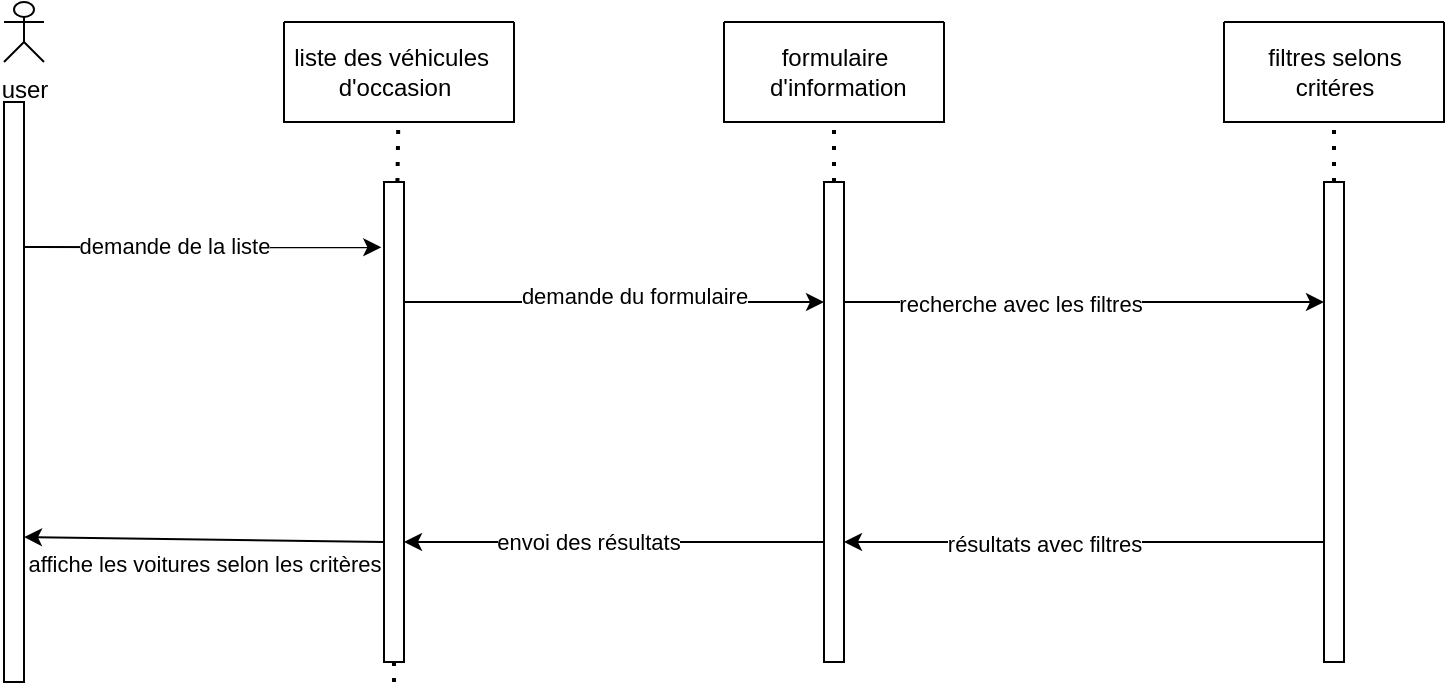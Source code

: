 <mxfile>
    <diagram id="1SrfKtCcCkCLNsGzjRv4" name="Page-1">
        <mxGraphModel dx="571" dy="324" grid="1" gridSize="10" guides="1" tooltips="1" connect="1" arrows="1" fold="1" page="1" pageScale="1" pageWidth="850" pageHeight="1100" math="0" shadow="0">
            <root>
                <mxCell id="0"/>
                <mxCell id="1" parent="0"/>
                <mxCell id="16" style="edgeStyle=none;html=1;exitX=1;exitY=0.25;exitDx=0;exitDy=0;entryX=-0.135;entryY=0.136;entryDx=0;entryDy=0;entryPerimeter=0;" edge="1" parent="1" source="2" target="12">
                    <mxGeometry relative="1" as="geometry"/>
                </mxCell>
                <mxCell id="30" value="demande de la liste" style="edgeLabel;html=1;align=center;verticalAlign=middle;resizable=0;points=[];" vertex="1" connectable="0" parent="16">
                    <mxGeometry x="-0.162" y="1" relative="1" as="geometry">
                        <mxPoint as="offset"/>
                    </mxGeometry>
                </mxCell>
                <mxCell id="2" value="" style="rounded=0;whiteSpace=wrap;html=1;" vertex="1" parent="1">
                    <mxGeometry x="10" y="60" width="10" height="290" as="geometry"/>
                </mxCell>
                <mxCell id="3" value="user&lt;br&gt;" style="shape=umlActor;verticalLabelPosition=bottom;verticalAlign=top;html=1;outlineConnect=0;" vertex="1" parent="1">
                    <mxGeometry x="10" y="10" width="20" height="30" as="geometry"/>
                </mxCell>
                <mxCell id="5" value="" style="swimlane;startSize=0;" vertex="1" parent="1">
                    <mxGeometry x="370" y="20" width="110" height="50" as="geometry"/>
                </mxCell>
                <mxCell id="29" value="formulaire&lt;br&gt;&amp;nbsp;d'information" style="text;html=1;align=center;verticalAlign=middle;resizable=0;points=[];autosize=1;strokeColor=none;fillColor=none;" vertex="1" parent="5">
                    <mxGeometry x="5" y="5" width="100" height="40" as="geometry"/>
                </mxCell>
                <mxCell id="6" value="" style="swimlane;startSize=0;" vertex="1" parent="1">
                    <mxGeometry x="150" y="20" width="115" height="50" as="geometry"/>
                </mxCell>
                <mxCell id="26" value="liste des véhicules&amp;nbsp;&lt;br&gt;d'occasion" style="text;html=1;align=center;verticalAlign=middle;resizable=0;points=[];autosize=1;strokeColor=none;fillColor=none;" vertex="1" parent="6">
                    <mxGeometry x="-5" y="5" width="120" height="40" as="geometry"/>
                </mxCell>
                <mxCell id="9" value="" style="endArrow=none;dashed=1;html=1;dashPattern=1 3;strokeWidth=2;startArrow=none;" edge="1" parent="1" source="12" target="6">
                    <mxGeometry width="50" height="50" relative="1" as="geometry">
                        <mxPoint x="205" y="350" as="sourcePoint"/>
                        <mxPoint x="60" y="20" as="targetPoint"/>
                    </mxGeometry>
                </mxCell>
                <mxCell id="10" value="" style="endArrow=none;dashed=1;html=1;dashPattern=1 3;strokeWidth=2;startArrow=none;" edge="1" parent="1" source="14" target="5">
                    <mxGeometry width="50" height="50" relative="1" as="geometry">
                        <mxPoint x="425" y="340" as="sourcePoint"/>
                        <mxPoint x="215" y="80" as="targetPoint"/>
                    </mxGeometry>
                </mxCell>
                <mxCell id="13" value="" style="endArrow=none;dashed=1;html=1;dashPattern=1 3;strokeWidth=2;" edge="1" parent="1" target="12">
                    <mxGeometry width="50" height="50" relative="1" as="geometry">
                        <mxPoint x="205" y="350" as="sourcePoint"/>
                        <mxPoint x="205" y="70" as="targetPoint"/>
                    </mxGeometry>
                </mxCell>
                <mxCell id="17" style="edgeStyle=none;html=1;exitX=1;exitY=0.25;exitDx=0;exitDy=0;entryX=0;entryY=0.25;entryDx=0;entryDy=0;" edge="1" parent="1" source="12" target="14">
                    <mxGeometry relative="1" as="geometry"/>
                </mxCell>
                <mxCell id="31" value="demande du formulaire" style="edgeLabel;html=1;align=center;verticalAlign=middle;resizable=0;points=[];" vertex="1" connectable="0" parent="17">
                    <mxGeometry x="0.094" y="3" relative="1" as="geometry">
                        <mxPoint as="offset"/>
                    </mxGeometry>
                </mxCell>
                <mxCell id="19" style="edgeStyle=none;html=1;exitX=0;exitY=0.75;exitDx=0;exitDy=0;entryX=1;entryY=0.75;entryDx=0;entryDy=0;" edge="1" parent="1" source="12" target="2">
                    <mxGeometry relative="1" as="geometry"/>
                </mxCell>
                <mxCell id="36" value="affiche les voitures selon les critères" style="edgeLabel;html=1;align=center;verticalAlign=middle;resizable=0;points=[];" vertex="1" connectable="0" parent="19">
                    <mxGeometry x="-0.497" relative="1" as="geometry">
                        <mxPoint x="-45" y="11" as="offset"/>
                    </mxGeometry>
                </mxCell>
                <mxCell id="12" value="" style="rounded=0;whiteSpace=wrap;html=1;" vertex="1" parent="1">
                    <mxGeometry x="200" y="100" width="10" height="240" as="geometry"/>
                </mxCell>
                <mxCell id="15" value="" style="endArrow=none;dashed=1;html=1;dashPattern=1 3;strokeWidth=2;" edge="1" parent="1" target="14">
                    <mxGeometry width="50" height="50" relative="1" as="geometry">
                        <mxPoint x="425" y="340" as="sourcePoint"/>
                        <mxPoint x="425" y="70" as="targetPoint"/>
                    </mxGeometry>
                </mxCell>
                <mxCell id="18" style="edgeStyle=none;html=1;exitX=0;exitY=0.75;exitDx=0;exitDy=0;entryX=1;entryY=0.75;entryDx=0;entryDy=0;" edge="1" parent="1" source="14" target="12">
                    <mxGeometry relative="1" as="geometry"/>
                </mxCell>
                <mxCell id="35" value="envoi des résultats" style="edgeLabel;html=1;align=center;verticalAlign=middle;resizable=0;points=[];" vertex="1" connectable="0" parent="18">
                    <mxGeometry x="0.126" relative="1" as="geometry">
                        <mxPoint as="offset"/>
                    </mxGeometry>
                </mxCell>
                <mxCell id="24" style="edgeStyle=none;html=1;exitX=1;exitY=0.25;exitDx=0;exitDy=0;entryX=0;entryY=0.25;entryDx=0;entryDy=0;" edge="1" parent="1" source="14" target="22">
                    <mxGeometry relative="1" as="geometry"/>
                </mxCell>
                <mxCell id="32" value="recherche avec les filtres" style="edgeLabel;html=1;align=center;verticalAlign=middle;resizable=0;points=[];" vertex="1" connectable="0" parent="24">
                    <mxGeometry x="-0.268" y="-1" relative="1" as="geometry">
                        <mxPoint as="offset"/>
                    </mxGeometry>
                </mxCell>
                <mxCell id="14" value="" style="rounded=0;whiteSpace=wrap;html=1;" vertex="1" parent="1">
                    <mxGeometry x="420" y="100" width="10" height="240" as="geometry"/>
                </mxCell>
                <mxCell id="20" value="" style="endArrow=none;dashed=1;html=1;dashPattern=1 3;strokeWidth=2;startArrow=none;" edge="1" source="22" parent="1">
                    <mxGeometry width="50" height="50" relative="1" as="geometry">
                        <mxPoint x="675" y="340" as="sourcePoint"/>
                        <mxPoint x="675" y="70" as="targetPoint"/>
                    </mxGeometry>
                </mxCell>
                <mxCell id="21" value="" style="endArrow=none;dashed=1;html=1;dashPattern=1 3;strokeWidth=2;" edge="1" target="22" parent="1">
                    <mxGeometry width="50" height="50" relative="1" as="geometry">
                        <mxPoint x="675" y="340" as="sourcePoint"/>
                        <mxPoint x="675" y="70" as="targetPoint"/>
                    </mxGeometry>
                </mxCell>
                <mxCell id="25" style="edgeStyle=none;html=1;exitX=0;exitY=0.75;exitDx=0;exitDy=0;entryX=1;entryY=0.75;entryDx=0;entryDy=0;" edge="1" parent="1" source="22" target="14">
                    <mxGeometry relative="1" as="geometry"/>
                </mxCell>
                <mxCell id="33" value="résultats avec filtres" style="edgeLabel;html=1;align=center;verticalAlign=middle;resizable=0;points=[];" vertex="1" connectable="0" parent="25">
                    <mxGeometry x="0.407" y="1" relative="1" as="geometry">
                        <mxPoint x="29" as="offset"/>
                    </mxGeometry>
                </mxCell>
                <mxCell id="22" value="" style="rounded=0;whiteSpace=wrap;html=1;" vertex="1" parent="1">
                    <mxGeometry x="670" y="100" width="10" height="240" as="geometry"/>
                </mxCell>
                <mxCell id="23" value="" style="swimlane;startSize=0;" vertex="1" parent="1">
                    <mxGeometry x="620" y="20" width="110" height="50" as="geometry"/>
                </mxCell>
                <mxCell id="27" value="filtres selons&lt;br&gt;critéres" style="text;html=1;align=center;verticalAlign=middle;resizable=0;points=[];autosize=1;strokeColor=none;fillColor=none;" vertex="1" parent="23">
                    <mxGeometry x="10" y="5" width="90" height="40" as="geometry"/>
                </mxCell>
            </root>
        </mxGraphModel>
    </diagram>
</mxfile>